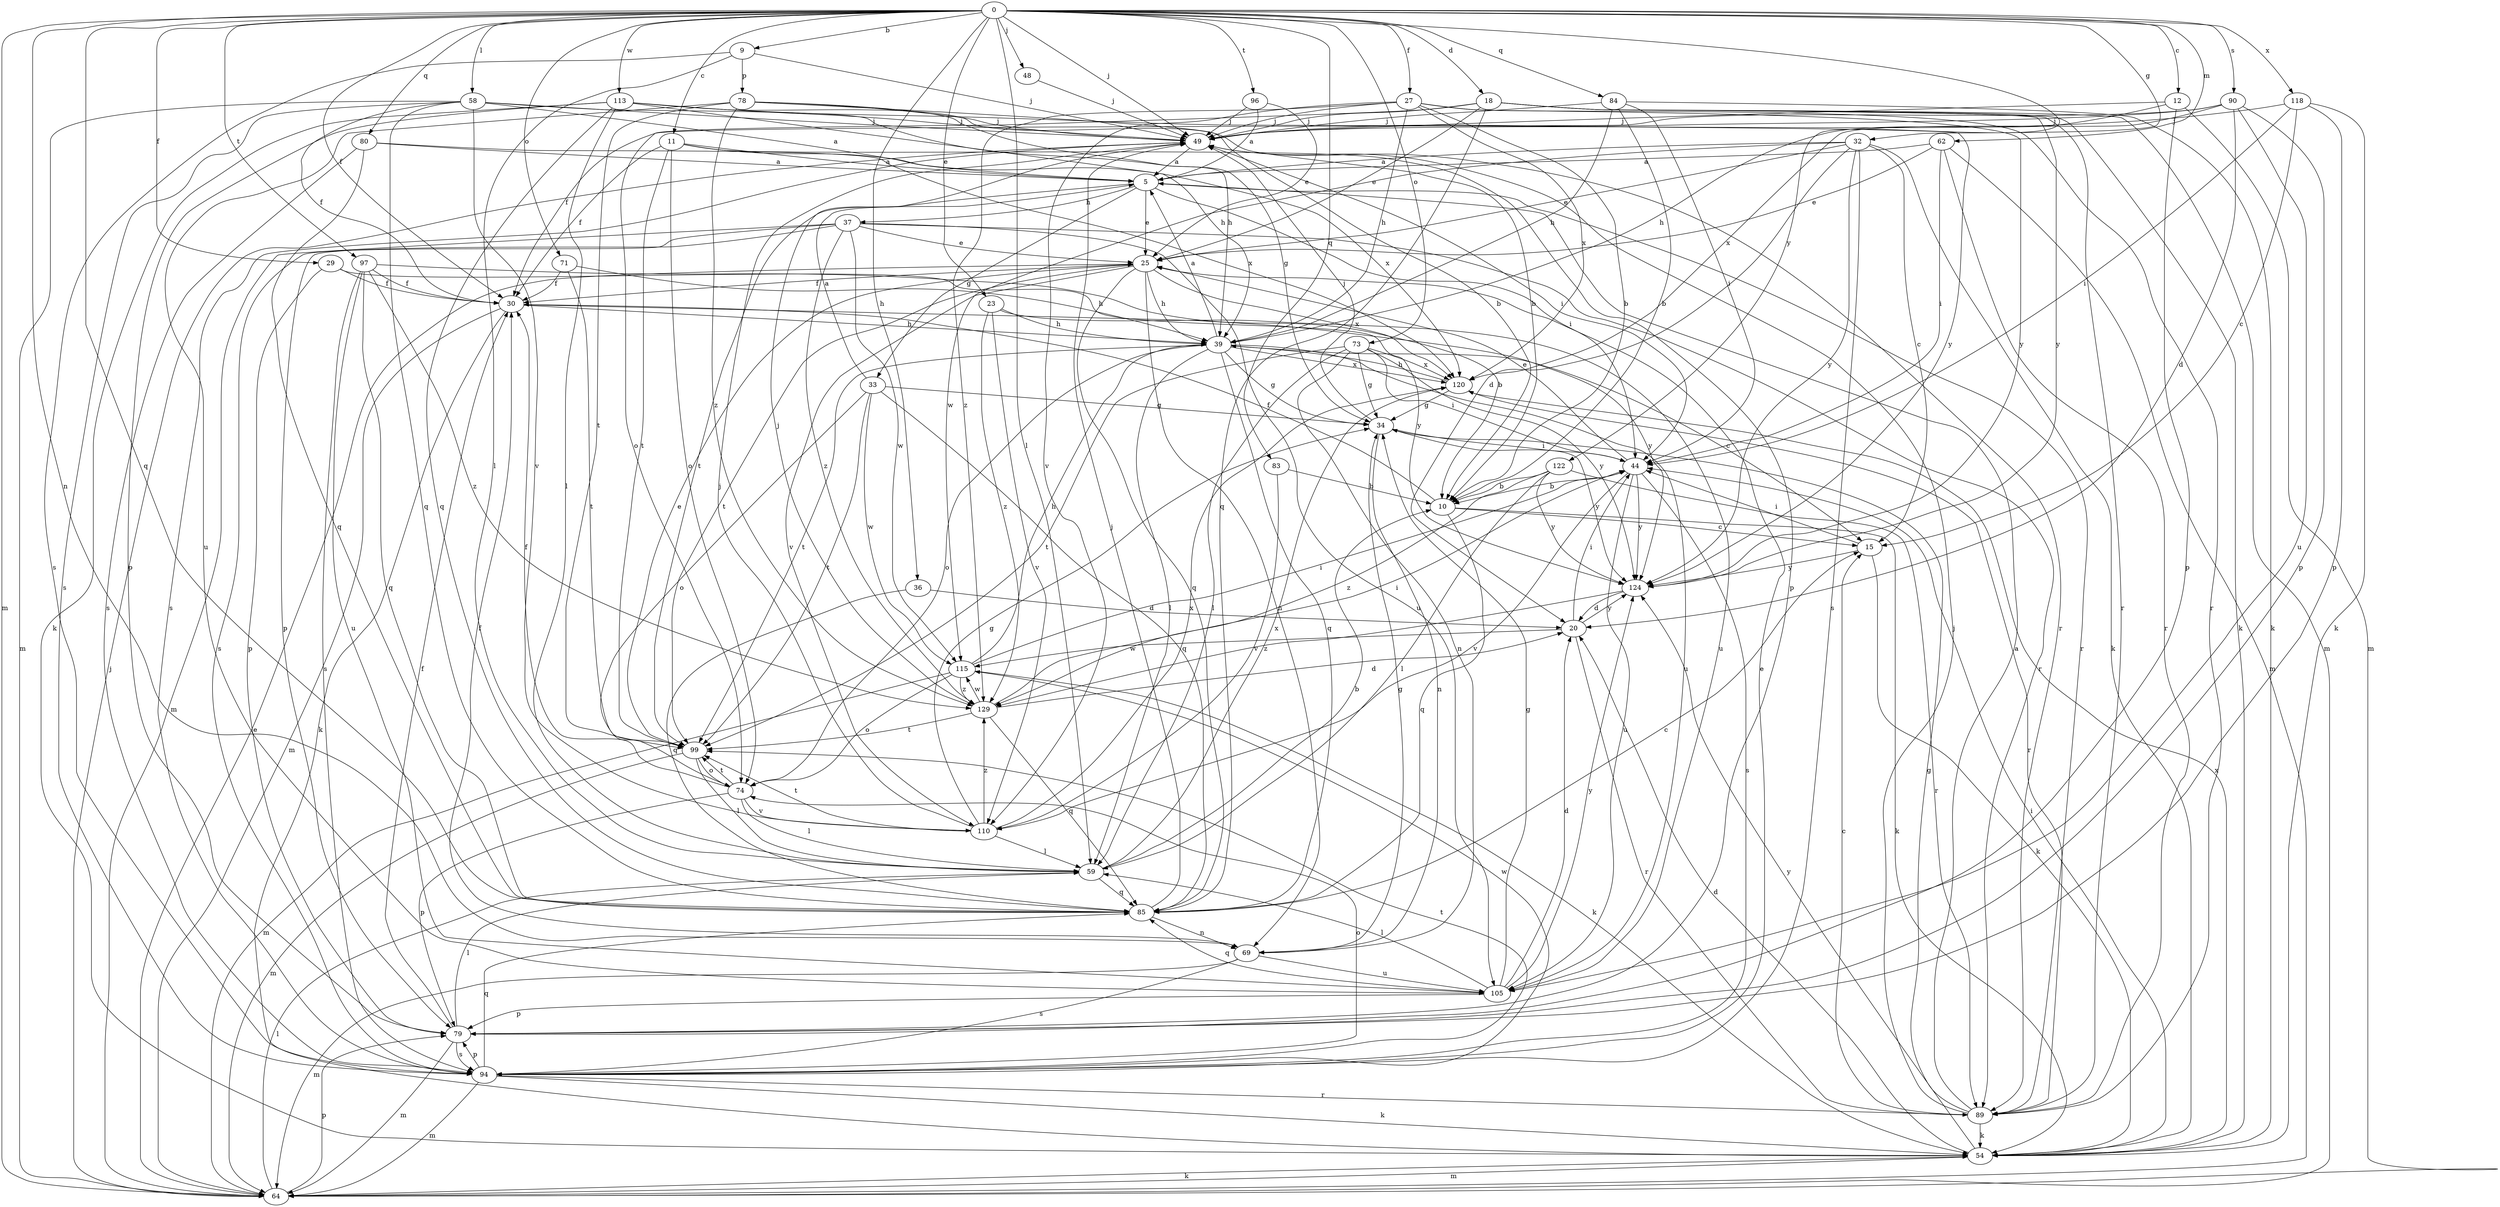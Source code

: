 strict digraph  {
0;
5;
9;
10;
11;
12;
15;
18;
20;
23;
25;
27;
29;
30;
32;
33;
34;
36;
37;
39;
44;
48;
49;
54;
58;
59;
62;
64;
69;
71;
73;
74;
78;
79;
80;
83;
84;
85;
89;
90;
94;
96;
97;
99;
105;
110;
113;
115;
118;
120;
122;
124;
129;
0 -> 9  [label=b];
0 -> 11  [label=c];
0 -> 12  [label=c];
0 -> 18  [label=d];
0 -> 23  [label=e];
0 -> 27  [label=f];
0 -> 29  [label=f];
0 -> 30  [label=f];
0 -> 32  [label=g];
0 -> 36  [label=h];
0 -> 48  [label=j];
0 -> 49  [label=j];
0 -> 58  [label=l];
0 -> 59  [label=l];
0 -> 62  [label=m];
0 -> 64  [label=m];
0 -> 69  [label=n];
0 -> 71  [label=o];
0 -> 73  [label=o];
0 -> 80  [label=q];
0 -> 83  [label=q];
0 -> 84  [label=q];
0 -> 85  [label=q];
0 -> 90  [label=s];
0 -> 96  [label=t];
0 -> 97  [label=t];
0 -> 113  [label=w];
0 -> 118  [label=x];
0 -> 122  [label=y];
5 -> 25  [label=e];
5 -> 33  [label=g];
5 -> 37  [label=h];
5 -> 44  [label=i];
5 -> 89  [label=r];
5 -> 99  [label=t];
9 -> 49  [label=j];
9 -> 59  [label=l];
9 -> 78  [label=p];
9 -> 94  [label=s];
10 -> 15  [label=c];
10 -> 30  [label=f];
10 -> 54  [label=k];
10 -> 85  [label=q];
11 -> 5  [label=a];
11 -> 30  [label=f];
11 -> 74  [label=o];
11 -> 79  [label=p];
11 -> 99  [label=t];
11 -> 120  [label=x];
12 -> 39  [label=h];
12 -> 49  [label=j];
12 -> 64  [label=m];
12 -> 79  [label=p];
15 -> 44  [label=i];
15 -> 54  [label=k];
15 -> 124  [label=y];
18 -> 25  [label=e];
18 -> 49  [label=j];
18 -> 54  [label=k];
18 -> 64  [label=m];
18 -> 74  [label=o];
18 -> 85  [label=q];
18 -> 89  [label=r];
18 -> 124  [label=y];
20 -> 44  [label=i];
20 -> 89  [label=r];
20 -> 115  [label=w];
20 -> 124  [label=y];
23 -> 39  [label=h];
23 -> 105  [label=u];
23 -> 110  [label=v];
23 -> 129  [label=z];
25 -> 30  [label=f];
25 -> 39  [label=h];
25 -> 69  [label=n];
25 -> 85  [label=q];
25 -> 99  [label=t];
25 -> 110  [label=v];
25 -> 120  [label=x];
27 -> 10  [label=b];
27 -> 39  [label=h];
27 -> 49  [label=j];
27 -> 89  [label=r];
27 -> 110  [label=v];
27 -> 120  [label=x];
27 -> 124  [label=y];
27 -> 129  [label=z];
29 -> 30  [label=f];
29 -> 79  [label=p];
29 -> 124  [label=y];
30 -> 39  [label=h];
30 -> 54  [label=k];
30 -> 64  [label=m];
30 -> 124  [label=y];
32 -> 5  [label=a];
32 -> 15  [label=c];
32 -> 20  [label=d];
32 -> 25  [label=e];
32 -> 54  [label=k];
32 -> 94  [label=s];
32 -> 115  [label=w];
32 -> 124  [label=y];
33 -> 5  [label=a];
33 -> 34  [label=g];
33 -> 74  [label=o];
33 -> 85  [label=q];
33 -> 99  [label=t];
33 -> 115  [label=w];
34 -> 44  [label=i];
34 -> 49  [label=j];
34 -> 69  [label=n];
34 -> 124  [label=y];
36 -> 20  [label=d];
36 -> 85  [label=q];
37 -> 25  [label=e];
37 -> 64  [label=m];
37 -> 79  [label=p];
37 -> 89  [label=r];
37 -> 94  [label=s];
37 -> 105  [label=u];
37 -> 115  [label=w];
37 -> 129  [label=z];
39 -> 5  [label=a];
39 -> 15  [label=c];
39 -> 34  [label=g];
39 -> 59  [label=l];
39 -> 74  [label=o];
39 -> 85  [label=q];
39 -> 99  [label=t];
39 -> 105  [label=u];
39 -> 120  [label=x];
44 -> 10  [label=b];
44 -> 25  [label=e];
44 -> 94  [label=s];
44 -> 105  [label=u];
44 -> 110  [label=v];
44 -> 124  [label=y];
48 -> 49  [label=j];
49 -> 5  [label=a];
49 -> 44  [label=i];
49 -> 89  [label=r];
49 -> 94  [label=s];
54 -> 20  [label=d];
54 -> 44  [label=i];
54 -> 64  [label=m];
54 -> 120  [label=x];
54 -> 124  [label=y];
58 -> 5  [label=a];
58 -> 30  [label=f];
58 -> 34  [label=g];
58 -> 49  [label=j];
58 -> 64  [label=m];
58 -> 85  [label=q];
58 -> 94  [label=s];
58 -> 110  [label=v];
59 -> 10  [label=b];
59 -> 85  [label=q];
59 -> 120  [label=x];
62 -> 5  [label=a];
62 -> 25  [label=e];
62 -> 44  [label=i];
62 -> 64  [label=m];
62 -> 89  [label=r];
64 -> 25  [label=e];
64 -> 49  [label=j];
64 -> 54  [label=k];
64 -> 59  [label=l];
64 -> 79  [label=p];
69 -> 30  [label=f];
69 -> 34  [label=g];
69 -> 64  [label=m];
69 -> 94  [label=s];
69 -> 105  [label=u];
71 -> 30  [label=f];
71 -> 39  [label=h];
71 -> 99  [label=t];
73 -> 34  [label=g];
73 -> 44  [label=i];
73 -> 59  [label=l];
73 -> 69  [label=n];
73 -> 99  [label=t];
73 -> 120  [label=x];
73 -> 124  [label=y];
74 -> 30  [label=f];
74 -> 59  [label=l];
74 -> 79  [label=p];
74 -> 99  [label=t];
74 -> 110  [label=v];
78 -> 10  [label=b];
78 -> 39  [label=h];
78 -> 49  [label=j];
78 -> 99  [label=t];
78 -> 105  [label=u];
78 -> 129  [label=z];
79 -> 30  [label=f];
79 -> 59  [label=l];
79 -> 64  [label=m];
79 -> 94  [label=s];
80 -> 5  [label=a];
80 -> 85  [label=q];
80 -> 94  [label=s];
80 -> 120  [label=x];
83 -> 10  [label=b];
83 -> 110  [label=v];
84 -> 10  [label=b];
84 -> 39  [label=h];
84 -> 44  [label=i];
84 -> 49  [label=j];
84 -> 54  [label=k];
85 -> 15  [label=c];
85 -> 49  [label=j];
85 -> 69  [label=n];
89 -> 5  [label=a];
89 -> 15  [label=c];
89 -> 34  [label=g];
89 -> 49  [label=j];
89 -> 54  [label=k];
90 -> 20  [label=d];
90 -> 30  [label=f];
90 -> 49  [label=j];
90 -> 79  [label=p];
90 -> 105  [label=u];
90 -> 120  [label=x];
94 -> 25  [label=e];
94 -> 54  [label=k];
94 -> 64  [label=m];
94 -> 74  [label=o];
94 -> 79  [label=p];
94 -> 85  [label=q];
94 -> 89  [label=r];
94 -> 99  [label=t];
94 -> 115  [label=w];
96 -> 5  [label=a];
96 -> 25  [label=e];
96 -> 49  [label=j];
97 -> 10  [label=b];
97 -> 30  [label=f];
97 -> 85  [label=q];
97 -> 94  [label=s];
97 -> 105  [label=u];
97 -> 129  [label=z];
99 -> 25  [label=e];
99 -> 59  [label=l];
99 -> 64  [label=m];
99 -> 74  [label=o];
105 -> 20  [label=d];
105 -> 34  [label=g];
105 -> 59  [label=l];
105 -> 79  [label=p];
105 -> 85  [label=q];
105 -> 124  [label=y];
110 -> 34  [label=g];
110 -> 49  [label=j];
110 -> 59  [label=l];
110 -> 99  [label=t];
110 -> 120  [label=x];
110 -> 129  [label=z];
113 -> 10  [label=b];
113 -> 39  [label=h];
113 -> 49  [label=j];
113 -> 54  [label=k];
113 -> 59  [label=l];
113 -> 79  [label=p];
113 -> 85  [label=q];
113 -> 124  [label=y];
115 -> 39  [label=h];
115 -> 44  [label=i];
115 -> 54  [label=k];
115 -> 64  [label=m];
115 -> 74  [label=o];
115 -> 129  [label=z];
118 -> 15  [label=c];
118 -> 44  [label=i];
118 -> 49  [label=j];
118 -> 54  [label=k];
118 -> 79  [label=p];
120 -> 34  [label=g];
120 -> 39  [label=h];
120 -> 89  [label=r];
122 -> 10  [label=b];
122 -> 59  [label=l];
122 -> 89  [label=r];
122 -> 124  [label=y];
122 -> 129  [label=z];
124 -> 20  [label=d];
124 -> 129  [label=z];
129 -> 20  [label=d];
129 -> 44  [label=i];
129 -> 49  [label=j];
129 -> 85  [label=q];
129 -> 99  [label=t];
129 -> 115  [label=w];
}
